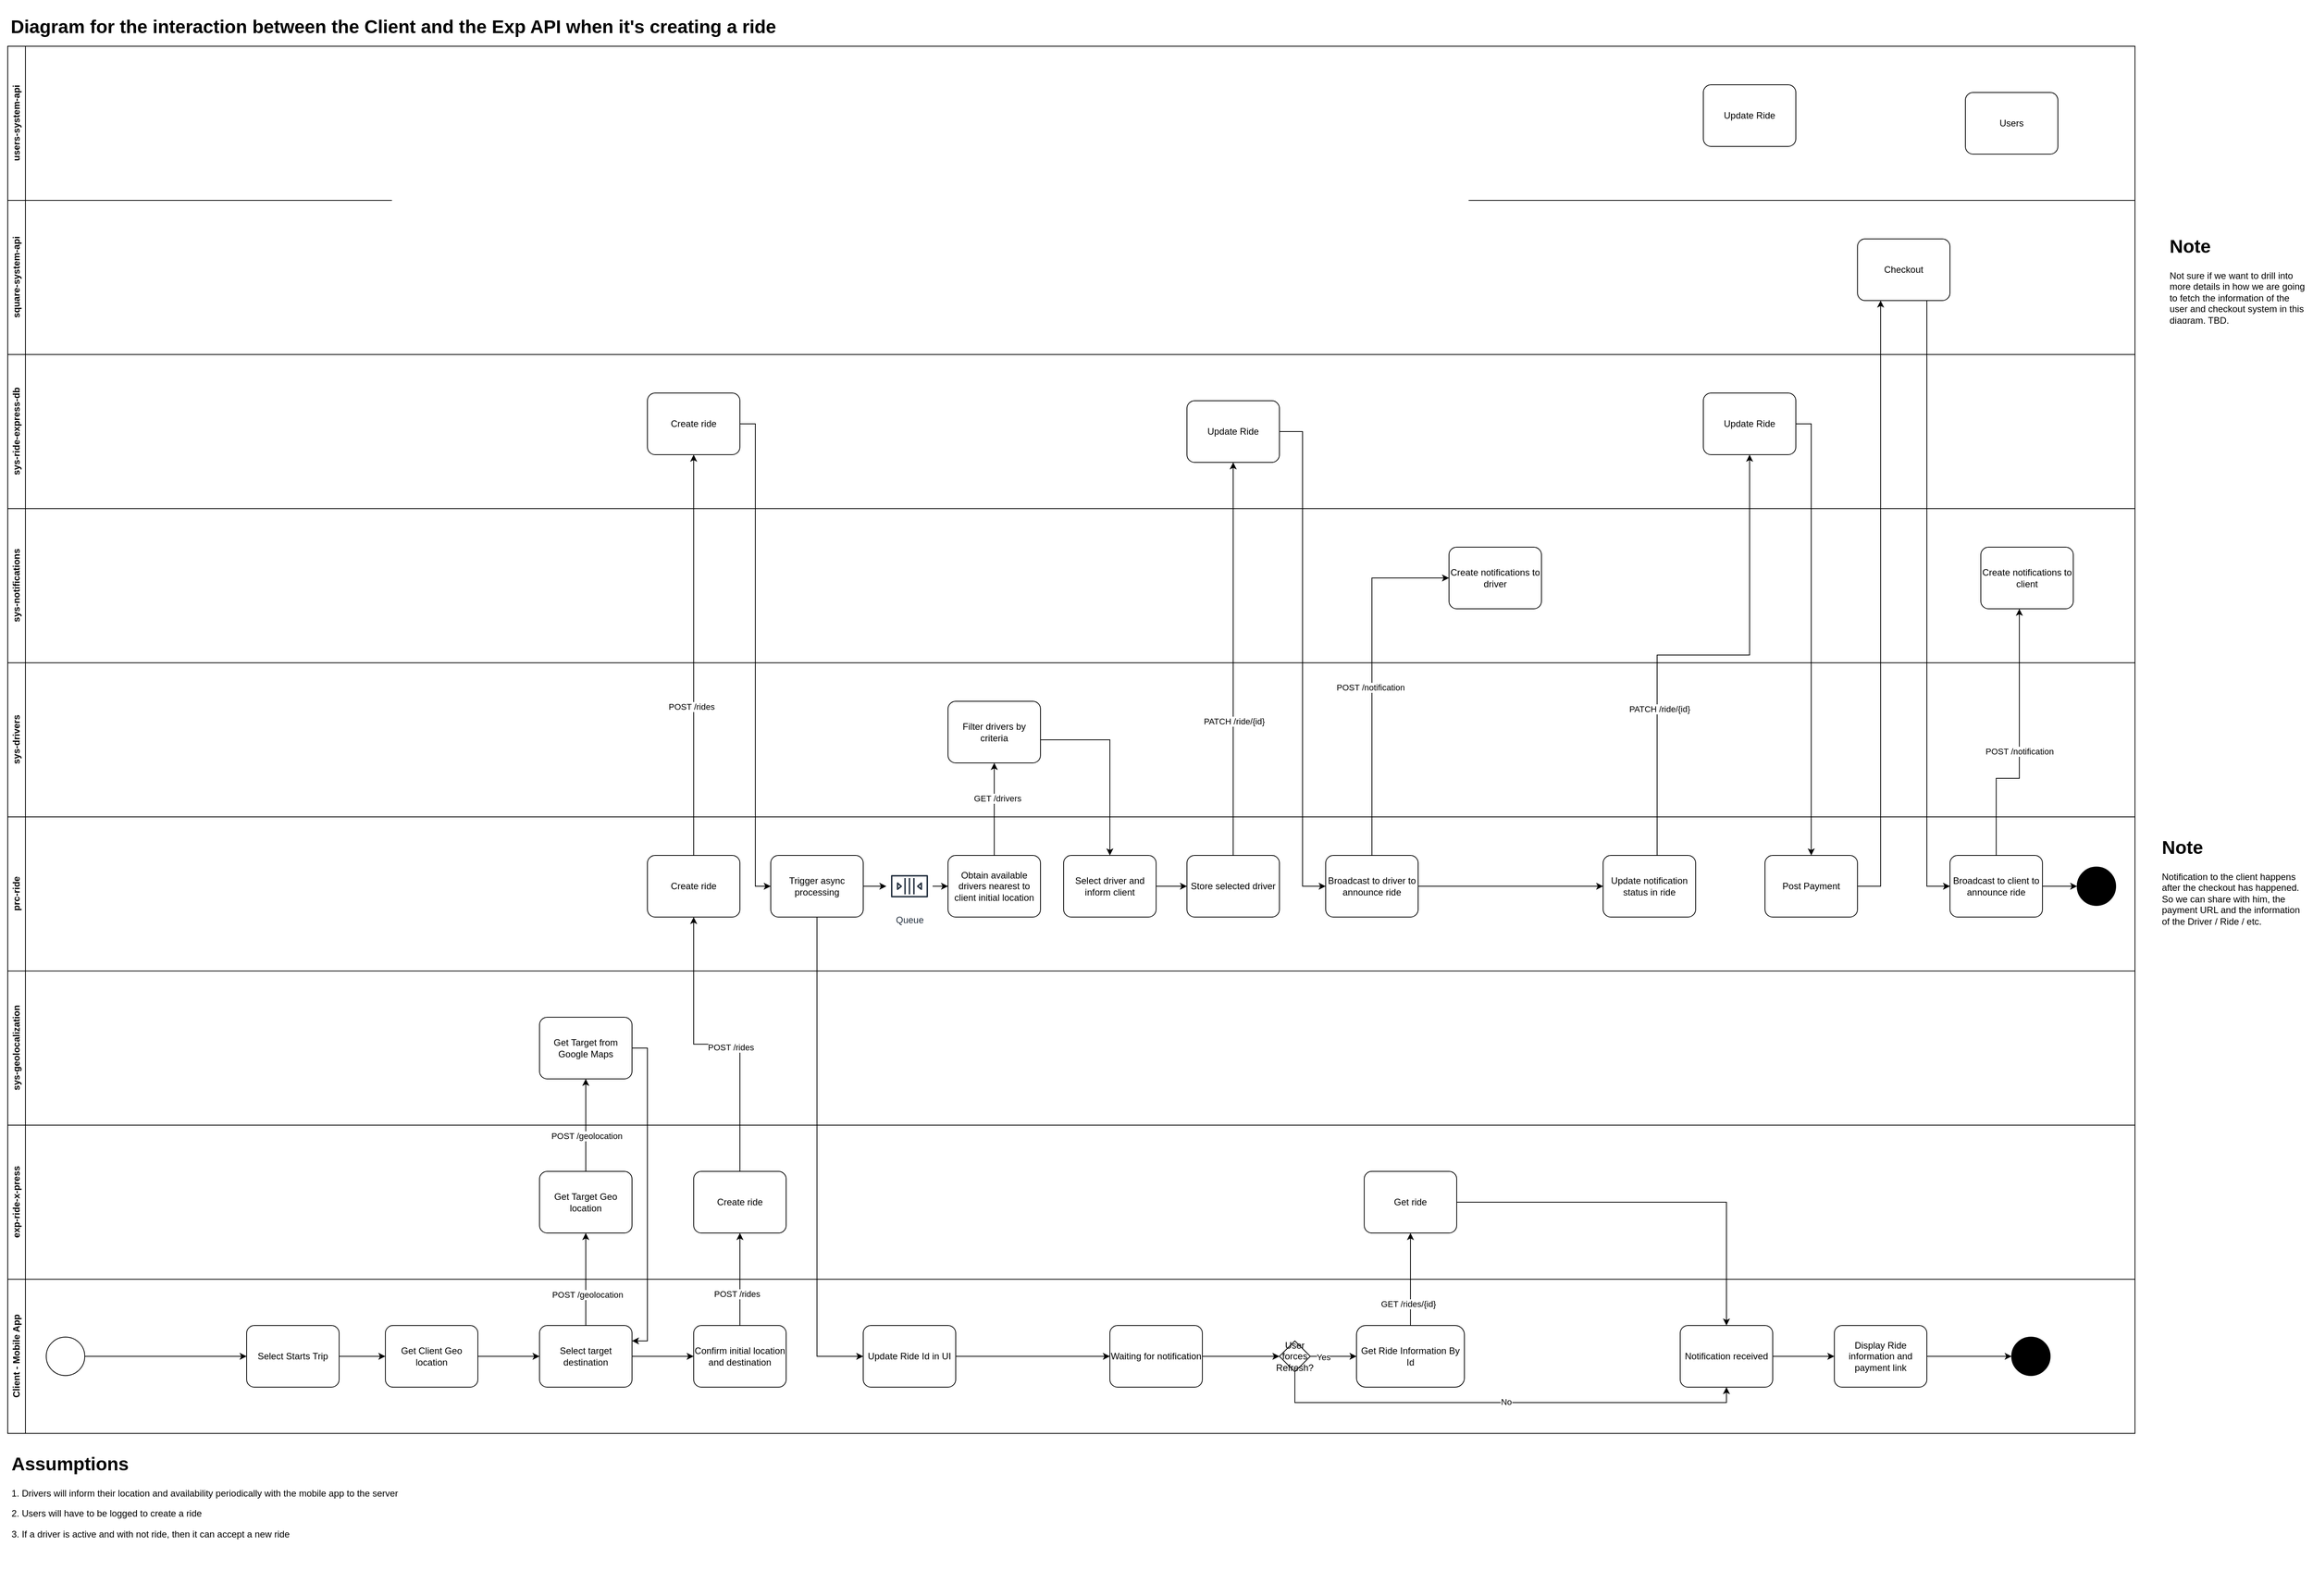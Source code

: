 <mxfile version="22.1.4" type="github">
  <diagram name="Drill down creation of Drive by Client" id="9YAQOSyTMkeQ9x9ABCWg">
    <mxGraphModel dx="2052" dy="2764" grid="1" gridSize="10" guides="1" tooltips="1" connect="1" arrows="1" fold="1" page="1" pageScale="1" pageWidth="1100" pageHeight="850" math="0" shadow="0">
      <root>
        <mxCell id="Aa5zBOkpth9xLfSPm0mI-0" />
        <mxCell id="Aa5zBOkpth9xLfSPm0mI-1" parent="Aa5zBOkpth9xLfSPm0mI-0" />
        <mxCell id="Aa5zBOkpth9xLfSPm0mI-2" value="exp-ride-x-press" style="swimlane;horizontal=0;whiteSpace=wrap;html=1;" parent="Aa5zBOkpth9xLfSPm0mI-1" vertex="1">
          <mxGeometry x="40" y="300" width="2760" height="200" as="geometry" />
        </mxCell>
        <mxCell id="Aa5zBOkpth9xLfSPm0mI-4" value="Get Target Geo location" style="points=[[0.25,0,0],[0.5,0,0],[0.75,0,0],[1,0.25,0],[1,0.5,0],[1,0.75,0],[0.75,1,0],[0.5,1,0],[0.25,1,0],[0,0.75,0],[0,0.5,0],[0,0.25,0]];shape=mxgraph.bpmn.task;whiteSpace=wrap;rectStyle=rounded;size=10;html=1;container=1;expand=0;collapsible=0;taskMarker=abstract;" parent="Aa5zBOkpth9xLfSPm0mI-2" vertex="1">
          <mxGeometry x="690" y="60" width="120" height="80" as="geometry" />
        </mxCell>
        <mxCell id="UceIsVDDBgMtnl9OKH8S-25" value="Create ride" style="points=[[0.25,0,0],[0.5,0,0],[0.75,0,0],[1,0.25,0],[1,0.5,0],[1,0.75,0],[0.75,1,0],[0.5,1,0],[0.25,1,0],[0,0.75,0],[0,0.5,0],[0,0.25,0]];shape=mxgraph.bpmn.task;whiteSpace=wrap;rectStyle=rounded;size=10;html=1;container=1;expand=0;collapsible=0;taskMarker=abstract;" parent="Aa5zBOkpth9xLfSPm0mI-2" vertex="1">
          <mxGeometry x="890" y="60" width="120" height="80" as="geometry" />
        </mxCell>
        <mxCell id="V-Sp3iliHSX2cf2iS0s_-9" value="Get ride" style="points=[[0.25,0,0],[0.5,0,0],[0.75,0,0],[1,0.25,0],[1,0.5,0],[1,0.75,0],[0.75,1,0],[0.5,1,0],[0.25,1,0],[0,0.75,0],[0,0.5,0],[0,0.25,0]];shape=mxgraph.bpmn.task;whiteSpace=wrap;rectStyle=rounded;size=10;html=1;container=1;expand=0;collapsible=0;taskMarker=abstract;" vertex="1" parent="Aa5zBOkpth9xLfSPm0mI-2">
          <mxGeometry x="1760" y="60" width="120" height="80" as="geometry" />
        </mxCell>
        <mxCell id="Aa5zBOkpth9xLfSPm0mI-14" value="Client - Mobile App" style="swimlane;horizontal=0;whiteSpace=wrap;html=1;" parent="Aa5zBOkpth9xLfSPm0mI-1" vertex="1">
          <mxGeometry x="40" y="500" width="2760" height="200" as="geometry" />
        </mxCell>
        <mxCell id="Aa5zBOkpth9xLfSPm0mI-15" style="edgeStyle=orthogonalEdgeStyle;rounded=0;orthogonalLoop=1;jettySize=auto;html=1;entryX=0;entryY=0.5;entryDx=0;entryDy=0;entryPerimeter=0;" parent="Aa5zBOkpth9xLfSPm0mI-14" source="Aa5zBOkpth9xLfSPm0mI-16" target="Aa5zBOkpth9xLfSPm0mI-17" edge="1">
          <mxGeometry relative="1" as="geometry">
            <mxPoint x="140" y="100" as="targetPoint" />
          </mxGeometry>
        </mxCell>
        <mxCell id="Aa5zBOkpth9xLfSPm0mI-16" value="" style="points=[[0.145,0.145,0],[0.5,0,0],[0.855,0.145,0],[1,0.5,0],[0.855,0.855,0],[0.5,1,0],[0.145,0.855,0],[0,0.5,0]];shape=mxgraph.bpmn.event;html=1;verticalLabelPosition=bottom;labelBackgroundColor=#ffffff;verticalAlign=top;align=center;perimeter=ellipsePerimeter;outlineConnect=0;aspect=fixed;outline=standard;symbol=general;" parent="Aa5zBOkpth9xLfSPm0mI-14" vertex="1">
          <mxGeometry x="50" y="75" width="50" height="50" as="geometry" />
        </mxCell>
        <mxCell id="Aa5zBOkpth9xLfSPm0mI-17" value="Select Starts Trip" style="points=[[0.25,0,0],[0.5,0,0],[0.75,0,0],[1,0.25,0],[1,0.5,0],[1,0.75,0],[0.75,1,0],[0.5,1,0],[0.25,1,0],[0,0.75,0],[0,0.5,0],[0,0.25,0]];shape=mxgraph.bpmn.task;whiteSpace=wrap;rectStyle=rounded;size=10;html=1;container=1;expand=0;collapsible=0;taskMarker=abstract;" parent="Aa5zBOkpth9xLfSPm0mI-14" vertex="1">
          <mxGeometry x="310" y="60" width="120" height="80" as="geometry" />
        </mxCell>
        <mxCell id="Aa5zBOkpth9xLfSPm0mI-20" value="Select target destination" style="points=[[0.25,0,0],[0.5,0,0],[0.75,0,0],[1,0.25,0],[1,0.5,0],[1,0.75,0],[0.75,1,0],[0.5,1,0],[0.25,1,0],[0,0.75,0],[0,0.5,0],[0,0.25,0]];shape=mxgraph.bpmn.task;whiteSpace=wrap;rectStyle=rounded;size=10;html=1;container=1;expand=0;collapsible=0;taskMarker=abstract;" parent="Aa5zBOkpth9xLfSPm0mI-14" vertex="1">
          <mxGeometry x="690" y="60" width="120" height="80" as="geometry" />
        </mxCell>
        <mxCell id="Aa5zBOkpth9xLfSPm0mI-21" value="Confirm initial location and destination" style="points=[[0.25,0,0],[0.5,0,0],[0.75,0,0],[1,0.25,0],[1,0.5,0],[1,0.75,0],[0.75,1,0],[0.5,1,0],[0.25,1,0],[0,0.75,0],[0,0.5,0],[0,0.25,0]];shape=mxgraph.bpmn.task;whiteSpace=wrap;rectStyle=rounded;size=10;html=1;container=1;expand=0;collapsible=0;taskMarker=abstract;" parent="Aa5zBOkpth9xLfSPm0mI-14" vertex="1">
          <mxGeometry x="890" y="60" width="120" height="80" as="geometry" />
        </mxCell>
        <mxCell id="Aa5zBOkpth9xLfSPm0mI-3" value="Get Client Geo location" style="points=[[0.25,0,0],[0.5,0,0],[0.75,0,0],[1,0.25,0],[1,0.5,0],[1,0.75,0],[0.75,1,0],[0.5,1,0],[0.25,1,0],[0,0.75,0],[0,0.5,0],[0,0.25,0]];shape=mxgraph.bpmn.task;whiteSpace=wrap;rectStyle=rounded;size=10;html=1;container=1;expand=0;collapsible=0;taskMarker=abstract;" parent="Aa5zBOkpth9xLfSPm0mI-14" vertex="1">
          <mxGeometry x="490" y="60" width="120" height="80" as="geometry" />
        </mxCell>
        <mxCell id="UceIsVDDBgMtnl9OKH8S-13" style="edgeStyle=orthogonalEdgeStyle;rounded=0;orthogonalLoop=1;jettySize=auto;html=1;entryX=0;entryY=0.5;entryDx=0;entryDy=0;entryPerimeter=0;" parent="Aa5zBOkpth9xLfSPm0mI-14" source="Aa5zBOkpth9xLfSPm0mI-17" target="Aa5zBOkpth9xLfSPm0mI-3" edge="1">
          <mxGeometry relative="1" as="geometry" />
        </mxCell>
        <mxCell id="UceIsVDDBgMtnl9OKH8S-17" style="edgeStyle=orthogonalEdgeStyle;rounded=0;orthogonalLoop=1;jettySize=auto;html=1;entryX=0;entryY=0.5;entryDx=0;entryDy=0;entryPerimeter=0;" parent="Aa5zBOkpth9xLfSPm0mI-14" source="Aa5zBOkpth9xLfSPm0mI-3" target="Aa5zBOkpth9xLfSPm0mI-20" edge="1">
          <mxGeometry relative="1" as="geometry" />
        </mxCell>
        <mxCell id="UceIsVDDBgMtnl9OKH8S-24" style="edgeStyle=orthogonalEdgeStyle;rounded=0;orthogonalLoop=1;jettySize=auto;html=1;entryX=0;entryY=0.5;entryDx=0;entryDy=0;entryPerimeter=0;" parent="Aa5zBOkpth9xLfSPm0mI-14" source="Aa5zBOkpth9xLfSPm0mI-20" target="Aa5zBOkpth9xLfSPm0mI-21" edge="1">
          <mxGeometry relative="1" as="geometry" />
        </mxCell>
        <mxCell id="V-Sp3iliHSX2cf2iS0s_-3" value="" style="edgeStyle=orthogonalEdgeStyle;rounded=0;orthogonalLoop=1;jettySize=auto;html=1;" edge="1" parent="Aa5zBOkpth9xLfSPm0mI-14" source="V-Sp3iliHSX2cf2iS0s_-1" target="V-Sp3iliHSX2cf2iS0s_-2">
          <mxGeometry relative="1" as="geometry" />
        </mxCell>
        <mxCell id="V-Sp3iliHSX2cf2iS0s_-1" value="Update Ride Id in UI" style="points=[[0.25,0,0],[0.5,0,0],[0.75,0,0],[1,0.25,0],[1,0.5,0],[1,0.75,0],[0.75,1,0],[0.5,1,0],[0.25,1,0],[0,0.75,0],[0,0.5,0],[0,0.25,0]];shape=mxgraph.bpmn.task;whiteSpace=wrap;rectStyle=rounded;size=10;html=1;container=1;expand=0;collapsible=0;taskMarker=abstract;" vertex="1" parent="Aa5zBOkpth9xLfSPm0mI-14">
          <mxGeometry x="1110" y="60" width="120" height="80" as="geometry" />
        </mxCell>
        <mxCell id="V-Sp3iliHSX2cf2iS0s_-5" value="" style="edgeStyle=orthogonalEdgeStyle;rounded=0;orthogonalLoop=1;jettySize=auto;html=1;" edge="1" parent="Aa5zBOkpth9xLfSPm0mI-14" source="V-Sp3iliHSX2cf2iS0s_-2" target="V-Sp3iliHSX2cf2iS0s_-4">
          <mxGeometry relative="1" as="geometry" />
        </mxCell>
        <mxCell id="V-Sp3iliHSX2cf2iS0s_-2" value="Waiting for notification" style="points=[[0.25,0,0],[0.5,0,0],[0.75,0,0],[1,0.25,0],[1,0.5,0],[1,0.75,0],[0.75,1,0],[0.5,1,0],[0.25,1,0],[0,0.75,0],[0,0.5,0],[0,0.25,0]];shape=mxgraph.bpmn.task;whiteSpace=wrap;rectStyle=rounded;size=10;html=1;container=1;expand=0;collapsible=0;taskMarker=abstract;" vertex="1" parent="Aa5zBOkpth9xLfSPm0mI-14">
          <mxGeometry x="1430" y="60" width="120" height="80" as="geometry" />
        </mxCell>
        <mxCell id="V-Sp3iliHSX2cf2iS0s_-7" value="" style="edgeStyle=orthogonalEdgeStyle;rounded=0;orthogonalLoop=1;jettySize=auto;html=1;entryX=0;entryY=0.5;entryDx=0;entryDy=0;" edge="1" parent="Aa5zBOkpth9xLfSPm0mI-14" source="V-Sp3iliHSX2cf2iS0s_-4" target="V-Sp3iliHSX2cf2iS0s_-8">
          <mxGeometry relative="1" as="geometry">
            <mxPoint x="1730" y="100" as="targetPoint" />
          </mxGeometry>
        </mxCell>
        <mxCell id="V-Sp3iliHSX2cf2iS0s_-16" value="Yes" style="edgeLabel;html=1;align=center;verticalAlign=middle;resizable=0;points=[];" vertex="1" connectable="0" parent="V-Sp3iliHSX2cf2iS0s_-7">
          <mxGeometry x="-0.433" y="-1" relative="1" as="geometry">
            <mxPoint as="offset" />
          </mxGeometry>
        </mxCell>
        <mxCell id="V-Sp3iliHSX2cf2iS0s_-4" value="User forces Refresh?" style="rhombus;whiteSpace=wrap;html=1;" vertex="1" parent="Aa5zBOkpth9xLfSPm0mI-14">
          <mxGeometry x="1650" y="80" width="40" height="40" as="geometry" />
        </mxCell>
        <mxCell id="V-Sp3iliHSX2cf2iS0s_-8" value="Get Ride Information By Id" style="rounded=1;whiteSpace=wrap;html=1;" vertex="1" parent="Aa5zBOkpth9xLfSPm0mI-14">
          <mxGeometry x="1750" y="60" width="140" height="80" as="geometry" />
        </mxCell>
        <mxCell id="V-Sp3iliHSX2cf2iS0s_-21" value="" style="edgeStyle=orthogonalEdgeStyle;rounded=0;orthogonalLoop=1;jettySize=auto;html=1;" edge="1" parent="Aa5zBOkpth9xLfSPm0mI-14" source="V-Sp3iliHSX2cf2iS0s_-11" target="V-Sp3iliHSX2cf2iS0s_-20">
          <mxGeometry relative="1" as="geometry" />
        </mxCell>
        <mxCell id="V-Sp3iliHSX2cf2iS0s_-11" value="Notification received" style="points=[[0.25,0,0],[0.5,0,0],[0.75,0,0],[1,0.25,0],[1,0.5,0],[1,0.75,0],[0.75,1,0],[0.5,1,0],[0.25,1,0],[0,0.75,0],[0,0.5,0],[0,0.25,0]];shape=mxgraph.bpmn.task;whiteSpace=wrap;rectStyle=rounded;size=10;html=1;container=1;expand=0;collapsible=0;taskMarker=abstract;" vertex="1" parent="Aa5zBOkpth9xLfSPm0mI-14">
          <mxGeometry x="2170" y="60" width="120" height="80" as="geometry" />
        </mxCell>
        <mxCell id="V-Sp3iliHSX2cf2iS0s_-13" style="edgeStyle=orthogonalEdgeStyle;rounded=0;orthogonalLoop=1;jettySize=auto;html=1;entryX=0.5;entryY=1;entryDx=0;entryDy=0;entryPerimeter=0;" edge="1" parent="Aa5zBOkpth9xLfSPm0mI-14" source="V-Sp3iliHSX2cf2iS0s_-4" target="V-Sp3iliHSX2cf2iS0s_-11">
          <mxGeometry relative="1" as="geometry">
            <Array as="points">
              <mxPoint x="1670" y="160" />
              <mxPoint x="2230" y="160" />
            </Array>
          </mxGeometry>
        </mxCell>
        <mxCell id="V-Sp3iliHSX2cf2iS0s_-14" value="No" style="edgeLabel;html=1;align=center;verticalAlign=middle;resizable=0;points=[];" vertex="1" connectable="0" parent="V-Sp3iliHSX2cf2iS0s_-13">
          <mxGeometry x="0.013" y="1" relative="1" as="geometry">
            <mxPoint as="offset" />
          </mxGeometry>
        </mxCell>
        <mxCell id="V-Sp3iliHSX2cf2iS0s_-19" value="" style="ellipse;whiteSpace=wrap;html=1;aspect=fixed;fillColor=#000000;" vertex="1" parent="Aa5zBOkpth9xLfSPm0mI-14">
          <mxGeometry x="2600" y="75" width="50" height="50" as="geometry" />
        </mxCell>
        <mxCell id="V-Sp3iliHSX2cf2iS0s_-22" style="edgeStyle=orthogonalEdgeStyle;rounded=0;orthogonalLoop=1;jettySize=auto;html=1;" edge="1" parent="Aa5zBOkpth9xLfSPm0mI-14" source="V-Sp3iliHSX2cf2iS0s_-20" target="V-Sp3iliHSX2cf2iS0s_-19">
          <mxGeometry relative="1" as="geometry" />
        </mxCell>
        <mxCell id="V-Sp3iliHSX2cf2iS0s_-20" value="Display Ride information and payment link" style="points=[[0.25,0,0],[0.5,0,0],[0.75,0,0],[1,0.25,0],[1,0.5,0],[1,0.75,0],[0.75,1,0],[0.5,1,0],[0.25,1,0],[0,0.75,0],[0,0.5,0],[0,0.25,0]];shape=mxgraph.bpmn.task;whiteSpace=wrap;rectStyle=rounded;size=10;html=1;container=1;expand=0;collapsible=0;taskMarker=abstract;" vertex="1" parent="Aa5zBOkpth9xLfSPm0mI-14">
          <mxGeometry x="2370" y="60" width="120" height="80" as="geometry" />
        </mxCell>
        <mxCell id="Aa5zBOkpth9xLfSPm0mI-40" value="" style="edgeStyle=orthogonalEdgeStyle;rounded=0;orthogonalLoop=1;jettySize=auto;html=1;" parent="Aa5zBOkpth9xLfSPm0mI-1" source="Aa5zBOkpth9xLfSPm0mI-20" target="Aa5zBOkpth9xLfSPm0mI-4" edge="1">
          <mxGeometry relative="1" as="geometry">
            <Array as="points">
              <mxPoint x="790" y="500" />
              <mxPoint x="790" y="500" />
            </Array>
          </mxGeometry>
        </mxCell>
        <mxCell id="UceIsVDDBgMtnl9OKH8S-19" value="POST /geolocation" style="edgeLabel;html=1;align=center;verticalAlign=middle;resizable=0;points=[];" parent="Aa5zBOkpth9xLfSPm0mI-40" vertex="1" connectable="0">
          <mxGeometry x="-0.333" y="-2" relative="1" as="geometry">
            <mxPoint as="offset" />
          </mxGeometry>
        </mxCell>
        <mxCell id="UceIsVDDBgMtnl9OKH8S-18" value="sys-geolocalization" style="swimlane;horizontal=0;whiteSpace=wrap;html=1;" parent="Aa5zBOkpth9xLfSPm0mI-1" vertex="1">
          <mxGeometry x="40" y="100" width="2760" height="200" as="geometry" />
        </mxCell>
        <mxCell id="UceIsVDDBgMtnl9OKH8S-20" value="Get Target from Google Maps" style="points=[[0.25,0,0],[0.5,0,0],[0.75,0,0],[1,0.25,0],[1,0.5,0],[1,0.75,0],[0.75,1,0],[0.5,1,0],[0.25,1,0],[0,0.75,0],[0,0.5,0],[0,0.25,0]];shape=mxgraph.bpmn.task;whiteSpace=wrap;rectStyle=rounded;size=10;html=1;container=1;expand=0;collapsible=0;taskMarker=abstract;" parent="UceIsVDDBgMtnl9OKH8S-18" vertex="1">
          <mxGeometry x="690" y="60" width="120" height="80" as="geometry" />
        </mxCell>
        <mxCell id="UceIsVDDBgMtnl9OKH8S-21" value="" style="edgeStyle=orthogonalEdgeStyle;rounded=0;orthogonalLoop=1;jettySize=auto;html=1;" parent="Aa5zBOkpth9xLfSPm0mI-1" source="Aa5zBOkpth9xLfSPm0mI-4" target="UceIsVDDBgMtnl9OKH8S-20" edge="1">
          <mxGeometry relative="1" as="geometry" />
        </mxCell>
        <mxCell id="UceIsVDDBgMtnl9OKH8S-22" value="POST /geolocation" style="edgeLabel;html=1;align=center;verticalAlign=middle;resizable=0;points=[];" parent="UceIsVDDBgMtnl9OKH8S-21" vertex="1" connectable="0">
          <mxGeometry x="-0.233" y="-1" relative="1" as="geometry">
            <mxPoint as="offset" />
          </mxGeometry>
        </mxCell>
        <mxCell id="UceIsVDDBgMtnl9OKH8S-23" style="edgeStyle=orthogonalEdgeStyle;rounded=0;orthogonalLoop=1;jettySize=auto;html=1;" parent="Aa5zBOkpth9xLfSPm0mI-1" source="UceIsVDDBgMtnl9OKH8S-20" edge="1">
          <mxGeometry relative="1" as="geometry">
            <mxPoint x="850" y="580" as="targetPoint" />
            <Array as="points">
              <mxPoint x="870" y="200" />
              <mxPoint x="870" y="580" />
              <mxPoint x="850" y="580" />
            </Array>
          </mxGeometry>
        </mxCell>
        <mxCell id="UceIsVDDBgMtnl9OKH8S-26" value="" style="edgeStyle=orthogonalEdgeStyle;rounded=0;orthogonalLoop=1;jettySize=auto;html=1;" parent="Aa5zBOkpth9xLfSPm0mI-1" source="Aa5zBOkpth9xLfSPm0mI-21" target="UceIsVDDBgMtnl9OKH8S-25" edge="1">
          <mxGeometry relative="1" as="geometry" />
        </mxCell>
        <mxCell id="UceIsVDDBgMtnl9OKH8S-27" value="POST /rides" style="edgeLabel;html=1;align=center;verticalAlign=middle;resizable=0;points=[];" parent="UceIsVDDBgMtnl9OKH8S-26" vertex="1" connectable="0">
          <mxGeometry x="-0.317" y="4" relative="1" as="geometry">
            <mxPoint as="offset" />
          </mxGeometry>
        </mxCell>
        <mxCell id="UceIsVDDBgMtnl9OKH8S-28" value="prc-ride" style="swimlane;horizontal=0;whiteSpace=wrap;html=1;" parent="Aa5zBOkpth9xLfSPm0mI-1" vertex="1">
          <mxGeometry x="40" y="-100" width="2760" height="200" as="geometry" />
        </mxCell>
        <mxCell id="UceIsVDDBgMtnl9OKH8S-29" value="Create ride" style="points=[[0.25,0,0],[0.5,0,0],[0.75,0,0],[1,0.25,0],[1,0.5,0],[1,0.75,0],[0.75,1,0],[0.5,1,0],[0.25,1,0],[0,0.75,0],[0,0.5,0],[0,0.25,0]];shape=mxgraph.bpmn.task;whiteSpace=wrap;rectStyle=rounded;size=10;html=1;container=1;expand=0;collapsible=0;taskMarker=abstract;" parent="UceIsVDDBgMtnl9OKH8S-28" vertex="1">
          <mxGeometry x="830" y="50" width="120" height="80" as="geometry" />
        </mxCell>
        <mxCell id="Aa5zBOkpth9xLfSPm0mI-6" value="Obtain available drivers nearest to client initial location" style="points=[[0.25,0,0],[0.5,0,0],[0.75,0,0],[1,0.25,0],[1,0.5,0],[1,0.75,0],[0.75,1,0],[0.5,1,0],[0.25,1,0],[0,0.75,0],[0,0.5,0],[0,0.25,0]];shape=mxgraph.bpmn.task;whiteSpace=wrap;rectStyle=rounded;size=10;html=1;container=1;expand=0;collapsible=0;taskMarker=abstract;" parent="UceIsVDDBgMtnl9OKH8S-28" vertex="1">
          <mxGeometry x="1220" y="50" width="120" height="80" as="geometry" />
        </mxCell>
        <mxCell id="vcw9PWRFaFQ3ZF1qO-cl-0" value="Queue" style="sketch=0;outlineConnect=0;fontColor=#232F3E;gradientColor=none;strokeColor=#232F3E;fillColor=#ffffff;dashed=0;verticalLabelPosition=bottom;verticalAlign=top;align=center;html=1;fontSize=12;fontStyle=0;aspect=fixed;shape=mxgraph.aws4.resourceIcon;resIcon=mxgraph.aws4.queue;" parent="UceIsVDDBgMtnl9OKH8S-28" vertex="1">
          <mxGeometry x="1140" y="60" width="60" height="60" as="geometry" />
        </mxCell>
        <mxCell id="vcw9PWRFaFQ3ZF1qO-cl-1" style="edgeStyle=orthogonalEdgeStyle;rounded=0;orthogonalLoop=1;jettySize=auto;html=1;" parent="UceIsVDDBgMtnl9OKH8S-28" source="vcw9PWRFaFQ3ZF1qO-cl-35" target="vcw9PWRFaFQ3ZF1qO-cl-0" edge="1">
          <mxGeometry relative="1" as="geometry">
            <mxPoint x="1090" y="90" as="targetPoint" />
          </mxGeometry>
        </mxCell>
        <mxCell id="vcw9PWRFaFQ3ZF1qO-cl-3" style="edgeStyle=orthogonalEdgeStyle;rounded=0;orthogonalLoop=1;jettySize=auto;html=1;entryX=0;entryY=0.5;entryDx=0;entryDy=0;entryPerimeter=0;" parent="UceIsVDDBgMtnl9OKH8S-28" source="vcw9PWRFaFQ3ZF1qO-cl-0" target="Aa5zBOkpth9xLfSPm0mI-6" edge="1">
          <mxGeometry relative="1" as="geometry" />
        </mxCell>
        <mxCell id="YocWgqZ5pPx6VDa771cW-2" style="edgeStyle=orthogonalEdgeStyle;rounded=0;orthogonalLoop=1;jettySize=auto;html=1;" parent="UceIsVDDBgMtnl9OKH8S-28" source="vcw9PWRFaFQ3ZF1qO-cl-12" target="vcw9PWRFaFQ3ZF1qO-cl-29" edge="1">
          <mxGeometry relative="1" as="geometry" />
        </mxCell>
        <mxCell id="vcw9PWRFaFQ3ZF1qO-cl-12" value="Broadcast to driver to announce ride" style="points=[[0.25,0,0],[0.5,0,0],[0.75,0,0],[1,0.25,0],[1,0.5,0],[1,0.75,0],[0.75,1,0],[0.5,1,0],[0.25,1,0],[0,0.75,0],[0,0.5,0],[0,0.25,0]];shape=mxgraph.bpmn.task;whiteSpace=wrap;rectStyle=rounded;size=10;html=1;container=1;expand=0;collapsible=0;taskMarker=abstract;" parent="UceIsVDDBgMtnl9OKH8S-28" vertex="1">
          <mxGeometry x="1710" y="50" width="120" height="80" as="geometry" />
        </mxCell>
        <mxCell id="YocWgqZ5pPx6VDa771cW-4" style="edgeStyle=orthogonalEdgeStyle;rounded=0;orthogonalLoop=1;jettySize=auto;html=1;entryX=0;entryY=0.5;entryDx=0;entryDy=0;" parent="UceIsVDDBgMtnl9OKH8S-28" source="vcw9PWRFaFQ3ZF1qO-cl-22" target="hMduTiMmT0IllQ8ryoB6-10" edge="1">
          <mxGeometry relative="1" as="geometry" />
        </mxCell>
        <mxCell id="vcw9PWRFaFQ3ZF1qO-cl-22" value="Broadcast to client to announce ride" style="points=[[0.25,0,0],[0.5,0,0],[0.75,0,0],[1,0.25,0],[1,0.5,0],[1,0.75,0],[0.75,1,0],[0.5,1,0],[0.25,1,0],[0,0.75,0],[0,0.5,0],[0,0.25,0]];shape=mxgraph.bpmn.task;whiteSpace=wrap;rectStyle=rounded;size=10;html=1;container=1;expand=0;collapsible=0;taskMarker=abstract;" parent="UceIsVDDBgMtnl9OKH8S-28" vertex="1">
          <mxGeometry x="2520" y="50" width="120" height="80" as="geometry" />
        </mxCell>
        <mxCell id="vcw9PWRFaFQ3ZF1qO-cl-16" value="Select driver and inform client" style="points=[[0.25,0,0],[0.5,0,0],[0.75,0,0],[1,0.25,0],[1,0.5,0],[1,0.75,0],[0.75,1,0],[0.5,1,0],[0.25,1,0],[0,0.75,0],[0,0.5,0],[0,0.25,0]];shape=mxgraph.bpmn.task;whiteSpace=wrap;rectStyle=rounded;size=10;html=1;container=1;expand=0;collapsible=0;taskMarker=abstract;" parent="UceIsVDDBgMtnl9OKH8S-28" vertex="1">
          <mxGeometry x="1370" y="50" width="120" height="80" as="geometry" />
        </mxCell>
        <mxCell id="vcw9PWRFaFQ3ZF1qO-cl-27" value="Store selected driver" style="points=[[0.25,0,0],[0.5,0,0],[0.75,0,0],[1,0.25,0],[1,0.5,0],[1,0.75,0],[0.75,1,0],[0.5,1,0],[0.25,1,0],[0,0.75,0],[0,0.5,0],[0,0.25,0]];shape=mxgraph.bpmn.task;whiteSpace=wrap;rectStyle=rounded;size=10;html=1;container=1;expand=0;collapsible=0;taskMarker=abstract;" parent="UceIsVDDBgMtnl9OKH8S-28" vertex="1">
          <mxGeometry x="1530" y="50" width="120" height="80" as="geometry" />
        </mxCell>
        <mxCell id="vcw9PWRFaFQ3ZF1qO-cl-28" value="" style="edgeStyle=orthogonalEdgeStyle;rounded=0;orthogonalLoop=1;jettySize=auto;html=1;entryX=0;entryY=0.5;entryDx=0;entryDy=0;entryPerimeter=0;" parent="UceIsVDDBgMtnl9OKH8S-28" source="vcw9PWRFaFQ3ZF1qO-cl-16" target="vcw9PWRFaFQ3ZF1qO-cl-27" edge="1">
          <mxGeometry relative="1" as="geometry">
            <mxPoint x="1680" y="-10" as="sourcePoint" />
            <mxPoint x="1890" y="-10" as="targetPoint" />
          </mxGeometry>
        </mxCell>
        <mxCell id="vcw9PWRFaFQ3ZF1qO-cl-29" value="Update notification status in ride" style="points=[[0.25,0,0],[0.5,0,0],[0.75,0,0],[1,0.25,0],[1,0.5,0],[1,0.75,0],[0.75,1,0],[0.5,1,0],[0.25,1,0],[0,0.75,0],[0,0.5,0],[0,0.25,0]];shape=mxgraph.bpmn.task;whiteSpace=wrap;rectStyle=rounded;size=10;html=1;container=1;expand=0;collapsible=0;taskMarker=abstract;" parent="UceIsVDDBgMtnl9OKH8S-28" vertex="1">
          <mxGeometry x="2070" y="50" width="120" height="80" as="geometry" />
        </mxCell>
        <mxCell id="vcw9PWRFaFQ3ZF1qO-cl-35" value="Trigger async processing" style="points=[[0.25,0,0],[0.5,0,0],[0.75,0,0],[1,0.25,0],[1,0.5,0],[1,0.75,0],[0.75,1,0],[0.5,1,0],[0.25,1,0],[0,0.75,0],[0,0.5,0],[0,0.25,0]];shape=mxgraph.bpmn.task;whiteSpace=wrap;rectStyle=rounded;size=10;html=1;container=1;expand=0;collapsible=0;taskMarker=abstract;" parent="UceIsVDDBgMtnl9OKH8S-28" vertex="1">
          <mxGeometry x="990" y="50" width="120" height="80" as="geometry" />
        </mxCell>
        <mxCell id="hMduTiMmT0IllQ8ryoB6-12" value="Post Payment" style="points=[[0.25,0,0],[0.5,0,0],[0.75,0,0],[1,0.25,0],[1,0.5,0],[1,0.75,0],[0.75,1,0],[0.5,1,0],[0.25,1,0],[0,0.75,0],[0,0.5,0],[0,0.25,0]];shape=mxgraph.bpmn.task;whiteSpace=wrap;rectStyle=rounded;size=10;html=1;container=1;expand=0;collapsible=0;taskMarker=abstract;" parent="UceIsVDDBgMtnl9OKH8S-28" vertex="1">
          <mxGeometry x="2280" y="50" width="120" height="80" as="geometry" />
        </mxCell>
        <mxCell id="hMduTiMmT0IllQ8ryoB6-10" value="" style="ellipse;whiteSpace=wrap;html=1;aspect=fixed;fillColor=#000000;" parent="UceIsVDDBgMtnl9OKH8S-28" vertex="1">
          <mxGeometry x="2685" y="65" width="50" height="50" as="geometry" />
        </mxCell>
        <mxCell id="UceIsVDDBgMtnl9OKH8S-30" value="" style="edgeStyle=orthogonalEdgeStyle;rounded=0;orthogonalLoop=1;jettySize=auto;html=1;" parent="Aa5zBOkpth9xLfSPm0mI-1" source="UceIsVDDBgMtnl9OKH8S-25" target="UceIsVDDBgMtnl9OKH8S-29" edge="1">
          <mxGeometry relative="1" as="geometry" />
        </mxCell>
        <mxCell id="UceIsVDDBgMtnl9OKH8S-31" value="POST /rides" style="edgeLabel;html=1;align=center;verticalAlign=middle;resizable=0;points=[];" parent="UceIsVDDBgMtnl9OKH8S-30" vertex="1" connectable="0">
          <mxGeometry x="-0.091" y="4" relative="1" as="geometry">
            <mxPoint as="offset" />
          </mxGeometry>
        </mxCell>
        <mxCell id="vcw9PWRFaFQ3ZF1qO-cl-2" value="&lt;h1&gt;Assumptions&lt;/h1&gt;&lt;p&gt;1. Drivers will inform their location and availability periodically with the mobile app to the server&lt;/p&gt;&lt;p&gt;2. Users will have to be logged to create a ride&lt;/p&gt;&lt;p&gt;3. If a driver is active and with not ride, then it can accept a new ride&lt;/p&gt;" style="text;html=1;strokeColor=none;fillColor=none;spacing=5;spacingTop=-20;whiteSpace=wrap;overflow=hidden;rounded=0;" parent="Aa5zBOkpth9xLfSPm0mI-1" vertex="1">
          <mxGeometry x="40" y="720" width="580" height="190" as="geometry" />
        </mxCell>
        <mxCell id="vcw9PWRFaFQ3ZF1qO-cl-4" value="sys-drivers" style="swimlane;horizontal=0;whiteSpace=wrap;html=1;startSize=23;" parent="Aa5zBOkpth9xLfSPm0mI-1" vertex="1">
          <mxGeometry x="40" y="-300" width="2760" height="200" as="geometry" />
        </mxCell>
        <mxCell id="Aa5zBOkpth9xLfSPm0mI-10" value="Filter drivers by criteria" style="points=[[0.25,0,0],[0.5,0,0],[0.75,0,0],[1,0.25,0],[1,0.5,0],[1,0.75,0],[0.75,1,0],[0.5,1,0],[0.25,1,0],[0,0.75,0],[0,0.5,0],[0,0.25,0]];shape=mxgraph.bpmn.task;whiteSpace=wrap;rectStyle=rounded;size=10;html=1;container=1;expand=0;collapsible=0;taskMarker=abstract;" parent="vcw9PWRFaFQ3ZF1qO-cl-4" vertex="1">
          <mxGeometry x="1220" y="50" width="120" height="80" as="geometry" />
        </mxCell>
        <mxCell id="vcw9PWRFaFQ3ZF1qO-cl-5" value="sys-notifications" style="swimlane;horizontal=0;whiteSpace=wrap;html=1;" parent="Aa5zBOkpth9xLfSPm0mI-1" vertex="1">
          <mxGeometry x="40" y="-500" width="2760" height="200" as="geometry" />
        </mxCell>
        <mxCell id="Aa5zBOkpth9xLfSPm0mI-7" value="Create notifications to driver" style="points=[[0.25,0,0],[0.5,0,0],[0.75,0,0],[1,0.25,0],[1,0.5,0],[1,0.75,0],[0.75,1,0],[0.5,1,0],[0.25,1,0],[0,0.75,0],[0,0.5,0],[0,0.25,0]];shape=mxgraph.bpmn.task;whiteSpace=wrap;rectStyle=rounded;size=10;html=1;container=1;expand=0;collapsible=0;taskMarker=abstract;" parent="vcw9PWRFaFQ3ZF1qO-cl-5" vertex="1">
          <mxGeometry x="1870" y="50" width="120" height="80" as="geometry" />
        </mxCell>
        <mxCell id="vcw9PWRFaFQ3ZF1qO-cl-21" value="Create notifications to client" style="points=[[0.25,0,0],[0.5,0,0],[0.75,0,0],[1,0.25,0],[1,0.5,0],[1,0.75,0],[0.75,1,0],[0.5,1,0],[0.25,1,0],[0,0.75,0],[0,0.5,0],[0,0.25,0]];shape=mxgraph.bpmn.task;whiteSpace=wrap;rectStyle=rounded;size=10;html=1;container=1;expand=0;collapsible=0;taskMarker=abstract;" parent="vcw9PWRFaFQ3ZF1qO-cl-5" vertex="1">
          <mxGeometry x="2560" y="50" width="120" height="80" as="geometry" />
        </mxCell>
        <mxCell id="Aa5zBOkpth9xLfSPm0mI-5" value="" style="edgeStyle=orthogonalEdgeStyle;rounded=0;orthogonalLoop=1;jettySize=auto;html=1;" parent="Aa5zBOkpth9xLfSPm0mI-1" source="Aa5zBOkpth9xLfSPm0mI-6" target="Aa5zBOkpth9xLfSPm0mI-10" edge="1">
          <mxGeometry relative="1" as="geometry" />
        </mxCell>
        <mxCell id="vcw9PWRFaFQ3ZF1qO-cl-6" value="GET /drivers" style="edgeLabel;html=1;align=center;verticalAlign=middle;resizable=0;points=[];" parent="Aa5zBOkpth9xLfSPm0mI-5" vertex="1" connectable="0">
          <mxGeometry x="0.23" y="-4" relative="1" as="geometry">
            <mxPoint as="offset" />
          </mxGeometry>
        </mxCell>
        <mxCell id="vcw9PWRFaFQ3ZF1qO-cl-14" style="edgeStyle=orthogonalEdgeStyle;rounded=0;orthogonalLoop=1;jettySize=auto;html=1;" parent="Aa5zBOkpth9xLfSPm0mI-1" source="vcw9PWRFaFQ3ZF1qO-cl-12" target="Aa5zBOkpth9xLfSPm0mI-7" edge="1">
          <mxGeometry relative="1" as="geometry">
            <Array as="points">
              <mxPoint x="1950" y="-410" />
            </Array>
          </mxGeometry>
        </mxCell>
        <mxCell id="vcw9PWRFaFQ3ZF1qO-cl-15" value="POST /notification" style="edgeLabel;html=1;align=center;verticalAlign=middle;resizable=0;points=[];" parent="vcw9PWRFaFQ3ZF1qO-cl-14" vertex="1" connectable="0">
          <mxGeometry x="-0.05" y="2" relative="1" as="geometry">
            <mxPoint as="offset" />
          </mxGeometry>
        </mxCell>
        <mxCell id="vcw9PWRFaFQ3ZF1qO-cl-19" value="" style="edgeStyle=orthogonalEdgeStyle;rounded=0;orthogonalLoop=1;jettySize=auto;html=1;entryX=0.5;entryY=0;entryDx=0;entryDy=0;entryPerimeter=0;" parent="Aa5zBOkpth9xLfSPm0mI-1" source="Aa5zBOkpth9xLfSPm0mI-10" target="vcw9PWRFaFQ3ZF1qO-cl-16" edge="1">
          <mxGeometry relative="1" as="geometry">
            <mxPoint x="1560" y="-200" as="sourcePoint" />
            <mxPoint x="1760" y="-10" as="targetPoint" />
            <Array as="points">
              <mxPoint x="1470" y="-200" />
            </Array>
          </mxGeometry>
        </mxCell>
        <mxCell id="vcw9PWRFaFQ3ZF1qO-cl-24" style="edgeStyle=orthogonalEdgeStyle;rounded=0;orthogonalLoop=1;jettySize=auto;html=1;exitX=0.5;exitY=0;exitDx=0;exitDy=0;exitPerimeter=0;" parent="Aa5zBOkpth9xLfSPm0mI-1" source="vcw9PWRFaFQ3ZF1qO-cl-22" target="vcw9PWRFaFQ3ZF1qO-cl-21" edge="1">
          <mxGeometry relative="1" as="geometry">
            <Array as="points">
              <mxPoint x="2620" y="-150" />
              <mxPoint x="2650" y="-150" />
            </Array>
          </mxGeometry>
        </mxCell>
        <mxCell id="vcw9PWRFaFQ3ZF1qO-cl-25" value="POST /notification" style="edgeLabel;html=1;align=center;verticalAlign=middle;resizable=0;points=[];" parent="vcw9PWRFaFQ3ZF1qO-cl-24" vertex="1" connectable="0">
          <mxGeometry x="-0.056" relative="1" as="geometry">
            <mxPoint as="offset" />
          </mxGeometry>
        </mxCell>
        <mxCell id="vcw9PWRFaFQ3ZF1qO-cl-31" value="sys-ride-express-db" style="swimlane;horizontal=0;whiteSpace=wrap;html=1;" parent="Aa5zBOkpth9xLfSPm0mI-1" vertex="1">
          <mxGeometry x="40" y="-700" width="2760" height="200" as="geometry" />
        </mxCell>
        <mxCell id="vcw9PWRFaFQ3ZF1qO-cl-32" value="Create ride" style="points=[[0.25,0,0],[0.5,0,0],[0.75,0,0],[1,0.25,0],[1,0.5,0],[1,0.75,0],[0.75,1,0],[0.5,1,0],[0.25,1,0],[0,0.75,0],[0,0.5,0],[0,0.25,0]];shape=mxgraph.bpmn.task;whiteSpace=wrap;rectStyle=rounded;size=10;html=1;container=1;expand=0;collapsible=0;taskMarker=abstract;" parent="vcw9PWRFaFQ3ZF1qO-cl-31" vertex="1">
          <mxGeometry x="830" y="50" width="120" height="80" as="geometry" />
        </mxCell>
        <mxCell id="vcw9PWRFaFQ3ZF1qO-cl-38" value="Update Ride" style="points=[[0.25,0,0],[0.5,0,0],[0.75,0,0],[1,0.25,0],[1,0.5,0],[1,0.75,0],[0.75,1,0],[0.5,1,0],[0.25,1,0],[0,0.75,0],[0,0.5,0],[0,0.25,0]];shape=mxgraph.bpmn.task;whiteSpace=wrap;rectStyle=rounded;size=10;html=1;container=1;expand=0;collapsible=0;taskMarker=abstract;" parent="vcw9PWRFaFQ3ZF1qO-cl-31" vertex="1">
          <mxGeometry x="1530" y="60" width="120" height="80" as="geometry" />
        </mxCell>
        <mxCell id="vcw9PWRFaFQ3ZF1qO-cl-42" value="Update Ride" style="points=[[0.25,0,0],[0.5,0,0],[0.75,0,0],[1,0.25,0],[1,0.5,0],[1,0.75,0],[0.75,1,0],[0.5,1,0],[0.25,1,0],[0,0.75,0],[0,0.5,0],[0,0.25,0]];shape=mxgraph.bpmn.task;whiteSpace=wrap;rectStyle=rounded;size=10;html=1;container=1;expand=0;collapsible=0;taskMarker=abstract;" parent="vcw9PWRFaFQ3ZF1qO-cl-31" vertex="1">
          <mxGeometry x="2200" y="50" width="120" height="80" as="geometry" />
        </mxCell>
        <mxCell id="YocWgqZ5pPx6VDa771cW-0" style="edgeStyle=orthogonalEdgeStyle;rounded=0;orthogonalLoop=1;jettySize=auto;html=1;entryX=0.25;entryY=1;entryDx=0;entryDy=0;entryPerimeter=0;" parent="vcw9PWRFaFQ3ZF1qO-cl-31" target="hMduTiMmT0IllQ8ryoB6-1" edge="1">
          <mxGeometry relative="1" as="geometry">
            <mxPoint x="2400" y="690" as="sourcePoint" />
            <mxPoint x="2420" y="-70" as="targetPoint" />
            <Array as="points">
              <mxPoint x="2430" y="690" />
            </Array>
          </mxGeometry>
        </mxCell>
        <mxCell id="vcw9PWRFaFQ3ZF1qO-cl-33" style="edgeStyle=orthogonalEdgeStyle;rounded=0;orthogonalLoop=1;jettySize=auto;html=1;" parent="Aa5zBOkpth9xLfSPm0mI-1" source="UceIsVDDBgMtnl9OKH8S-29" target="vcw9PWRFaFQ3ZF1qO-cl-32" edge="1">
          <mxGeometry relative="1" as="geometry" />
        </mxCell>
        <mxCell id="vcw9PWRFaFQ3ZF1qO-cl-34" value="POST /rides" style="edgeLabel;html=1;align=center;verticalAlign=middle;resizable=0;points=[];" parent="vcw9PWRFaFQ3ZF1qO-cl-33" vertex="1" connectable="0">
          <mxGeometry x="-0.258" y="3" relative="1" as="geometry">
            <mxPoint as="offset" />
          </mxGeometry>
        </mxCell>
        <mxCell id="vcw9PWRFaFQ3ZF1qO-cl-37" style="edgeStyle=orthogonalEdgeStyle;rounded=0;orthogonalLoop=1;jettySize=auto;html=1;entryX=0;entryY=0.5;entryDx=0;entryDy=0;entryPerimeter=0;" parent="Aa5zBOkpth9xLfSPm0mI-1" source="vcw9PWRFaFQ3ZF1qO-cl-32" target="vcw9PWRFaFQ3ZF1qO-cl-35" edge="1">
          <mxGeometry relative="1" as="geometry" />
        </mxCell>
        <mxCell id="vcw9PWRFaFQ3ZF1qO-cl-39" style="edgeStyle=orthogonalEdgeStyle;rounded=0;orthogonalLoop=1;jettySize=auto;html=1;entryX=0.5;entryY=1;entryDx=0;entryDy=0;entryPerimeter=0;" parent="Aa5zBOkpth9xLfSPm0mI-1" source="vcw9PWRFaFQ3ZF1qO-cl-27" target="vcw9PWRFaFQ3ZF1qO-cl-38" edge="1">
          <mxGeometry relative="1" as="geometry" />
        </mxCell>
        <mxCell id="vcw9PWRFaFQ3ZF1qO-cl-40" value="PATCH /ride/{id}" style="edgeLabel;html=1;align=center;verticalAlign=middle;resizable=0;points=[];" parent="vcw9PWRFaFQ3ZF1qO-cl-39" vertex="1" connectable="0">
          <mxGeometry x="-0.315" y="-1" relative="1" as="geometry">
            <mxPoint as="offset" />
          </mxGeometry>
        </mxCell>
        <mxCell id="vcw9PWRFaFQ3ZF1qO-cl-41" style="edgeStyle=orthogonalEdgeStyle;rounded=0;orthogonalLoop=1;jettySize=auto;html=1;entryX=0;entryY=0.5;entryDx=0;entryDy=0;entryPerimeter=0;" parent="Aa5zBOkpth9xLfSPm0mI-1" source="vcw9PWRFaFQ3ZF1qO-cl-38" target="vcw9PWRFaFQ3ZF1qO-cl-12" edge="1">
          <mxGeometry relative="1" as="geometry" />
        </mxCell>
        <mxCell id="vcw9PWRFaFQ3ZF1qO-cl-43" style="edgeStyle=orthogonalEdgeStyle;rounded=0;orthogonalLoop=1;jettySize=auto;html=1;exitX=0.5;exitY=0;exitDx=0;exitDy=0;exitPerimeter=0;" parent="Aa5zBOkpth9xLfSPm0mI-1" source="vcw9PWRFaFQ3ZF1qO-cl-29" target="vcw9PWRFaFQ3ZF1qO-cl-42" edge="1">
          <mxGeometry relative="1" as="geometry">
            <Array as="points">
              <mxPoint x="2180" y="-50" />
              <mxPoint x="2180" y="-310" />
              <mxPoint x="2300" y="-310" />
            </Array>
          </mxGeometry>
        </mxCell>
        <mxCell id="vcw9PWRFaFQ3ZF1qO-cl-44" value="PATCH /ride/{id}" style="edgeLabel;html=1;align=center;verticalAlign=middle;resizable=0;points=[];" parent="vcw9PWRFaFQ3ZF1qO-cl-43" vertex="1" connectable="0">
          <mxGeometry x="-0.385" y="-3" relative="1" as="geometry">
            <mxPoint as="offset" />
          </mxGeometry>
        </mxCell>
        <mxCell id="C3QgSeb7qapD51WO8Hnc-0" value="&lt;h1&gt;Diagram for the interaction between the Client and the Exp API when it&#39;s creating a ride&lt;br&gt;&lt;/h1&gt;" style="text;html=1;align=center;verticalAlign=middle;resizable=0;points=[];autosize=1;strokeColor=none;fillColor=none;" parent="Aa5zBOkpth9xLfSPm0mI-1" vertex="1">
          <mxGeometry x="30" y="-1160" width="1020" height="70" as="geometry" />
        </mxCell>
        <mxCell id="hMduTiMmT0IllQ8ryoB6-0" value="square-system-api" style="swimlane;horizontal=0;whiteSpace=wrap;html=1;" parent="Aa5zBOkpth9xLfSPm0mI-1" vertex="1">
          <mxGeometry x="40" y="-900" width="2760" height="200" as="geometry" />
        </mxCell>
        <mxCell id="hMduTiMmT0IllQ8ryoB6-1" value="Checkout" style="points=[[0.25,0,0],[0.5,0,0],[0.75,0,0],[1,0.25,0],[1,0.5,0],[1,0.75,0],[0.75,1,0],[0.5,1,0],[0.25,1,0],[0,0.75,0],[0,0.5,0],[0,0.25,0]];shape=mxgraph.bpmn.task;whiteSpace=wrap;rectStyle=rounded;size=10;html=1;container=1;expand=0;collapsible=0;taskMarker=abstract;" parent="hMduTiMmT0IllQ8ryoB6-0" vertex="1">
          <mxGeometry x="2400" y="50" width="120" height="80" as="geometry" />
        </mxCell>
        <mxCell id="hMduTiMmT0IllQ8ryoB6-6" value="users-system-api" style="swimlane;horizontal=0;whiteSpace=wrap;html=1;" parent="Aa5zBOkpth9xLfSPm0mI-1" vertex="1">
          <mxGeometry x="40" y="-1100" width="2760" height="200" as="geometry" />
        </mxCell>
        <mxCell id="hMduTiMmT0IllQ8ryoB6-7" value="Users" style="points=[[0.25,0,0],[0.5,0,0],[0.75,0,0],[1,0.25,0],[1,0.5,0],[1,0.75,0],[0.75,1,0],[0.5,1,0],[0.25,1,0],[0,0.75,0],[0,0.5,0],[0,0.25,0]];shape=mxgraph.bpmn.task;whiteSpace=wrap;rectStyle=rounded;size=10;html=1;container=1;expand=0;collapsible=0;taskMarker=abstract;" parent="hMduTiMmT0IllQ8ryoB6-6" vertex="1">
          <mxGeometry x="2540" y="60" width="120" height="80" as="geometry" />
        </mxCell>
        <mxCell id="hMduTiMmT0IllQ8ryoB6-9" value="Update Ride" style="points=[[0.25,0,0],[0.5,0,0],[0.75,0,0],[1,0.25,0],[1,0.5,0],[1,0.75,0],[0.75,1,0],[0.5,1,0],[0.25,1,0],[0,0.75,0],[0,0.5,0],[0,0.25,0]];shape=mxgraph.bpmn.task;whiteSpace=wrap;rectStyle=rounded;size=10;html=1;container=1;expand=0;collapsible=0;taskMarker=abstract;" parent="hMduTiMmT0IllQ8ryoB6-6" vertex="1">
          <mxGeometry x="2200" y="50" width="120" height="80" as="geometry" />
        </mxCell>
        <mxCell id="vcw9PWRFaFQ3ZF1qO-cl-45" style="edgeStyle=orthogonalEdgeStyle;rounded=0;orthogonalLoop=1;jettySize=auto;html=1;" parent="Aa5zBOkpth9xLfSPm0mI-1" source="vcw9PWRFaFQ3ZF1qO-cl-42" target="hMduTiMmT0IllQ8ryoB6-12" edge="1">
          <mxGeometry relative="1" as="geometry">
            <mxPoint x="2450" y="-610" as="targetPoint" />
            <Array as="points">
              <mxPoint x="2380" y="-610" />
            </Array>
          </mxGeometry>
        </mxCell>
        <mxCell id="YocWgqZ5pPx6VDa771cW-3" style="edgeStyle=orthogonalEdgeStyle;rounded=0;orthogonalLoop=1;jettySize=auto;html=1;entryX=0;entryY=0.5;entryDx=0;entryDy=0;entryPerimeter=0;" parent="Aa5zBOkpth9xLfSPm0mI-1" source="hMduTiMmT0IllQ8ryoB6-1" target="vcw9PWRFaFQ3ZF1qO-cl-22" edge="1">
          <mxGeometry relative="1" as="geometry">
            <Array as="points">
              <mxPoint x="2530" y="-10" />
            </Array>
          </mxGeometry>
        </mxCell>
        <mxCell id="YocWgqZ5pPx6VDa771cW-5" value="&lt;h1&gt;Note&lt;/h1&gt;&lt;p&gt;Notification to the client happens after the checkout has happened. So we can share with him, the payment URL and the information of the Driver / Ride / etc.&lt;/p&gt;" style="text;html=1;strokeColor=none;fillColor=none;spacing=5;spacingTop=-20;whiteSpace=wrap;overflow=hidden;rounded=0;" parent="Aa5zBOkpth9xLfSPm0mI-1" vertex="1">
          <mxGeometry x="2830" y="-80" width="190" height="120" as="geometry" />
        </mxCell>
        <mxCell id="YocWgqZ5pPx6VDa771cW-6" value="&lt;h1&gt;Note&lt;/h1&gt;&lt;p&gt;Not sure if we want to drill into more details in how we are going to fetch the information of the user and checkout system in this diagram. TBD.&lt;/p&gt;" style="text;html=1;strokeColor=none;fillColor=none;spacing=5;spacingTop=-20;whiteSpace=wrap;overflow=hidden;rounded=0;" parent="Aa5zBOkpth9xLfSPm0mI-1" vertex="1">
          <mxGeometry x="2840" y="-860" width="190" height="120" as="geometry" />
        </mxCell>
        <mxCell id="V-Sp3iliHSX2cf2iS0s_-0" style="edgeStyle=orthogonalEdgeStyle;rounded=0;orthogonalLoop=1;jettySize=auto;html=1;entryX=0;entryY=0.5;entryDx=0;entryDy=0;entryPerimeter=0;" edge="1" parent="Aa5zBOkpth9xLfSPm0mI-1" source="vcw9PWRFaFQ3ZF1qO-cl-35" target="V-Sp3iliHSX2cf2iS0s_-1">
          <mxGeometry relative="1" as="geometry">
            <mxPoint x="1120" y="580" as="targetPoint" />
          </mxGeometry>
        </mxCell>
        <mxCell id="V-Sp3iliHSX2cf2iS0s_-10" style="edgeStyle=orthogonalEdgeStyle;rounded=0;orthogonalLoop=1;jettySize=auto;html=1;" edge="1" parent="Aa5zBOkpth9xLfSPm0mI-1" source="V-Sp3iliHSX2cf2iS0s_-8" target="V-Sp3iliHSX2cf2iS0s_-9">
          <mxGeometry relative="1" as="geometry" />
        </mxCell>
        <mxCell id="V-Sp3iliHSX2cf2iS0s_-18" value="GET /rides/{id}" style="edgeLabel;html=1;align=center;verticalAlign=middle;resizable=0;points=[];" vertex="1" connectable="0" parent="V-Sp3iliHSX2cf2iS0s_-10">
          <mxGeometry x="-0.533" y="3" relative="1" as="geometry">
            <mxPoint as="offset" />
          </mxGeometry>
        </mxCell>
        <mxCell id="V-Sp3iliHSX2cf2iS0s_-17" style="edgeStyle=orthogonalEdgeStyle;rounded=0;orthogonalLoop=1;jettySize=auto;html=1;" edge="1" parent="Aa5zBOkpth9xLfSPm0mI-1" source="V-Sp3iliHSX2cf2iS0s_-9" target="V-Sp3iliHSX2cf2iS0s_-11">
          <mxGeometry relative="1" as="geometry" />
        </mxCell>
      </root>
    </mxGraphModel>
  </diagram>
</mxfile>
